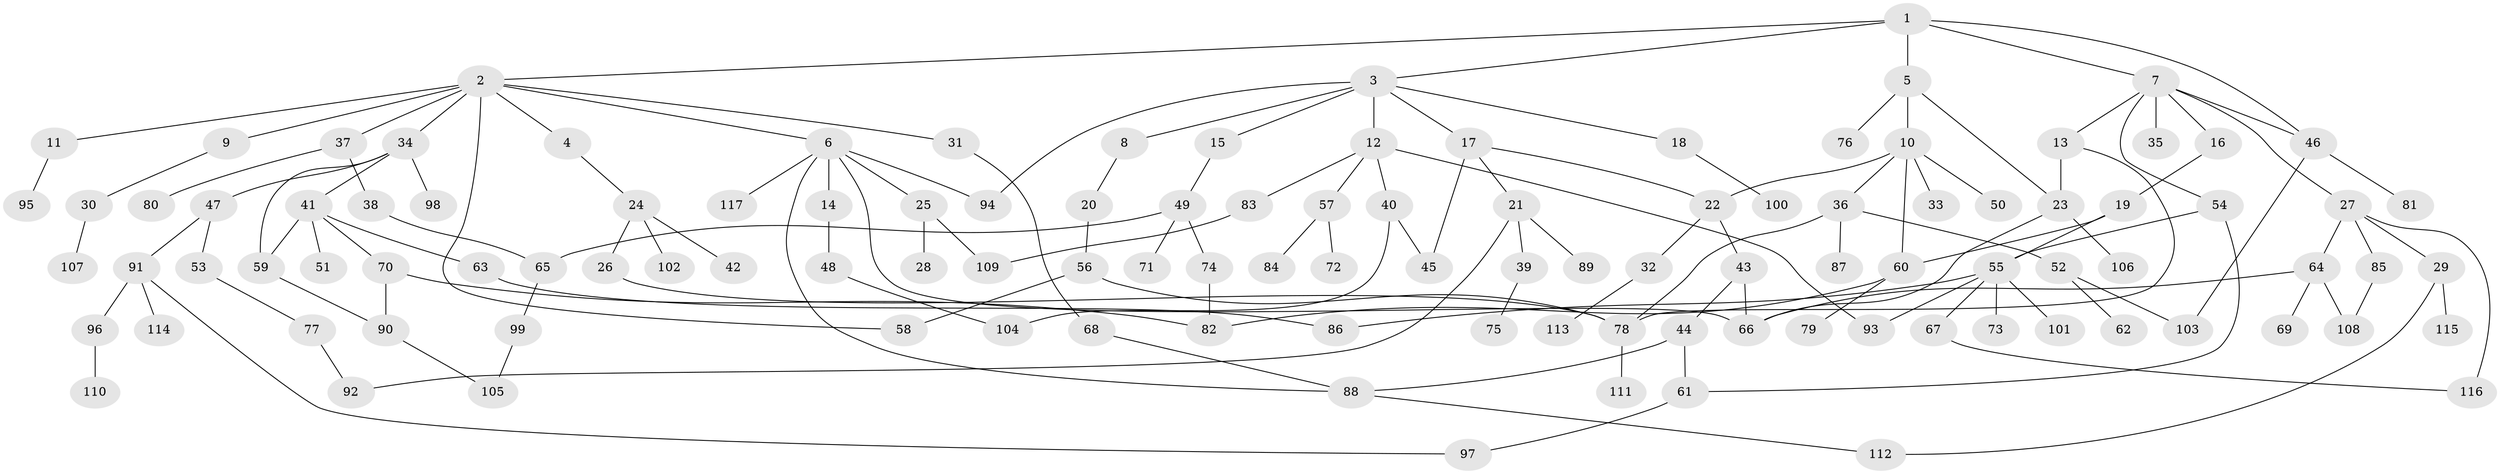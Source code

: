 // Generated by graph-tools (version 1.1) at 2025/34/03/09/25 02:34:07]
// undirected, 117 vertices, 149 edges
graph export_dot {
graph [start="1"]
  node [color=gray90,style=filled];
  1;
  2;
  3;
  4;
  5;
  6;
  7;
  8;
  9;
  10;
  11;
  12;
  13;
  14;
  15;
  16;
  17;
  18;
  19;
  20;
  21;
  22;
  23;
  24;
  25;
  26;
  27;
  28;
  29;
  30;
  31;
  32;
  33;
  34;
  35;
  36;
  37;
  38;
  39;
  40;
  41;
  42;
  43;
  44;
  45;
  46;
  47;
  48;
  49;
  50;
  51;
  52;
  53;
  54;
  55;
  56;
  57;
  58;
  59;
  60;
  61;
  62;
  63;
  64;
  65;
  66;
  67;
  68;
  69;
  70;
  71;
  72;
  73;
  74;
  75;
  76;
  77;
  78;
  79;
  80;
  81;
  82;
  83;
  84;
  85;
  86;
  87;
  88;
  89;
  90;
  91;
  92;
  93;
  94;
  95;
  96;
  97;
  98;
  99;
  100;
  101;
  102;
  103;
  104;
  105;
  106;
  107;
  108;
  109;
  110;
  111;
  112;
  113;
  114;
  115;
  116;
  117;
  1 -- 2;
  1 -- 3;
  1 -- 5;
  1 -- 7;
  1 -- 46;
  2 -- 4;
  2 -- 6;
  2 -- 9;
  2 -- 11;
  2 -- 31;
  2 -- 34;
  2 -- 37;
  2 -- 58;
  3 -- 8;
  3 -- 12;
  3 -- 15;
  3 -- 17;
  3 -- 18;
  3 -- 94;
  4 -- 24;
  5 -- 10;
  5 -- 76;
  5 -- 23;
  6 -- 14;
  6 -- 25;
  6 -- 88;
  6 -- 94;
  6 -- 117;
  6 -- 66;
  7 -- 13;
  7 -- 16;
  7 -- 27;
  7 -- 35;
  7 -- 54;
  7 -- 46;
  8 -- 20;
  9 -- 30;
  10 -- 33;
  10 -- 36;
  10 -- 50;
  10 -- 60;
  10 -- 22;
  11 -- 95;
  12 -- 40;
  12 -- 57;
  12 -- 83;
  12 -- 93;
  13 -- 23;
  13 -- 78;
  14 -- 48;
  15 -- 49;
  16 -- 19;
  17 -- 21;
  17 -- 22;
  17 -- 45;
  18 -- 100;
  19 -- 60;
  19 -- 55;
  20 -- 56;
  21 -- 39;
  21 -- 89;
  21 -- 92;
  22 -- 32;
  22 -- 43;
  23 -- 106;
  23 -- 66;
  24 -- 26;
  24 -- 42;
  24 -- 102;
  25 -- 28;
  25 -- 109;
  26 -- 78;
  27 -- 29;
  27 -- 64;
  27 -- 85;
  27 -- 116;
  29 -- 115;
  29 -- 112;
  30 -- 107;
  31 -- 68;
  32 -- 113;
  34 -- 41;
  34 -- 47;
  34 -- 59;
  34 -- 98;
  36 -- 52;
  36 -- 87;
  36 -- 78;
  37 -- 38;
  37 -- 80;
  38 -- 65;
  39 -- 75;
  40 -- 104;
  40 -- 45;
  41 -- 51;
  41 -- 63;
  41 -- 70;
  41 -- 59;
  43 -- 44;
  43 -- 66;
  44 -- 61;
  44 -- 88;
  46 -- 81;
  46 -- 103;
  47 -- 53;
  47 -- 91;
  48 -- 104;
  49 -- 65;
  49 -- 71;
  49 -- 74;
  52 -- 62;
  52 -- 103;
  53 -- 77;
  54 -- 55;
  54 -- 61;
  55 -- 67;
  55 -- 73;
  55 -- 86;
  55 -- 93;
  55 -- 101;
  56 -- 78;
  56 -- 58;
  57 -- 72;
  57 -- 84;
  59 -- 90;
  60 -- 79;
  60 -- 82;
  61 -- 97;
  63 -- 86;
  64 -- 66;
  64 -- 69;
  64 -- 108;
  65 -- 99;
  67 -- 116;
  68 -- 88;
  70 -- 82;
  70 -- 90;
  74 -- 82;
  77 -- 92;
  78 -- 111;
  83 -- 109;
  85 -- 108;
  88 -- 112;
  90 -- 105;
  91 -- 96;
  91 -- 97;
  91 -- 114;
  96 -- 110;
  99 -- 105;
}

